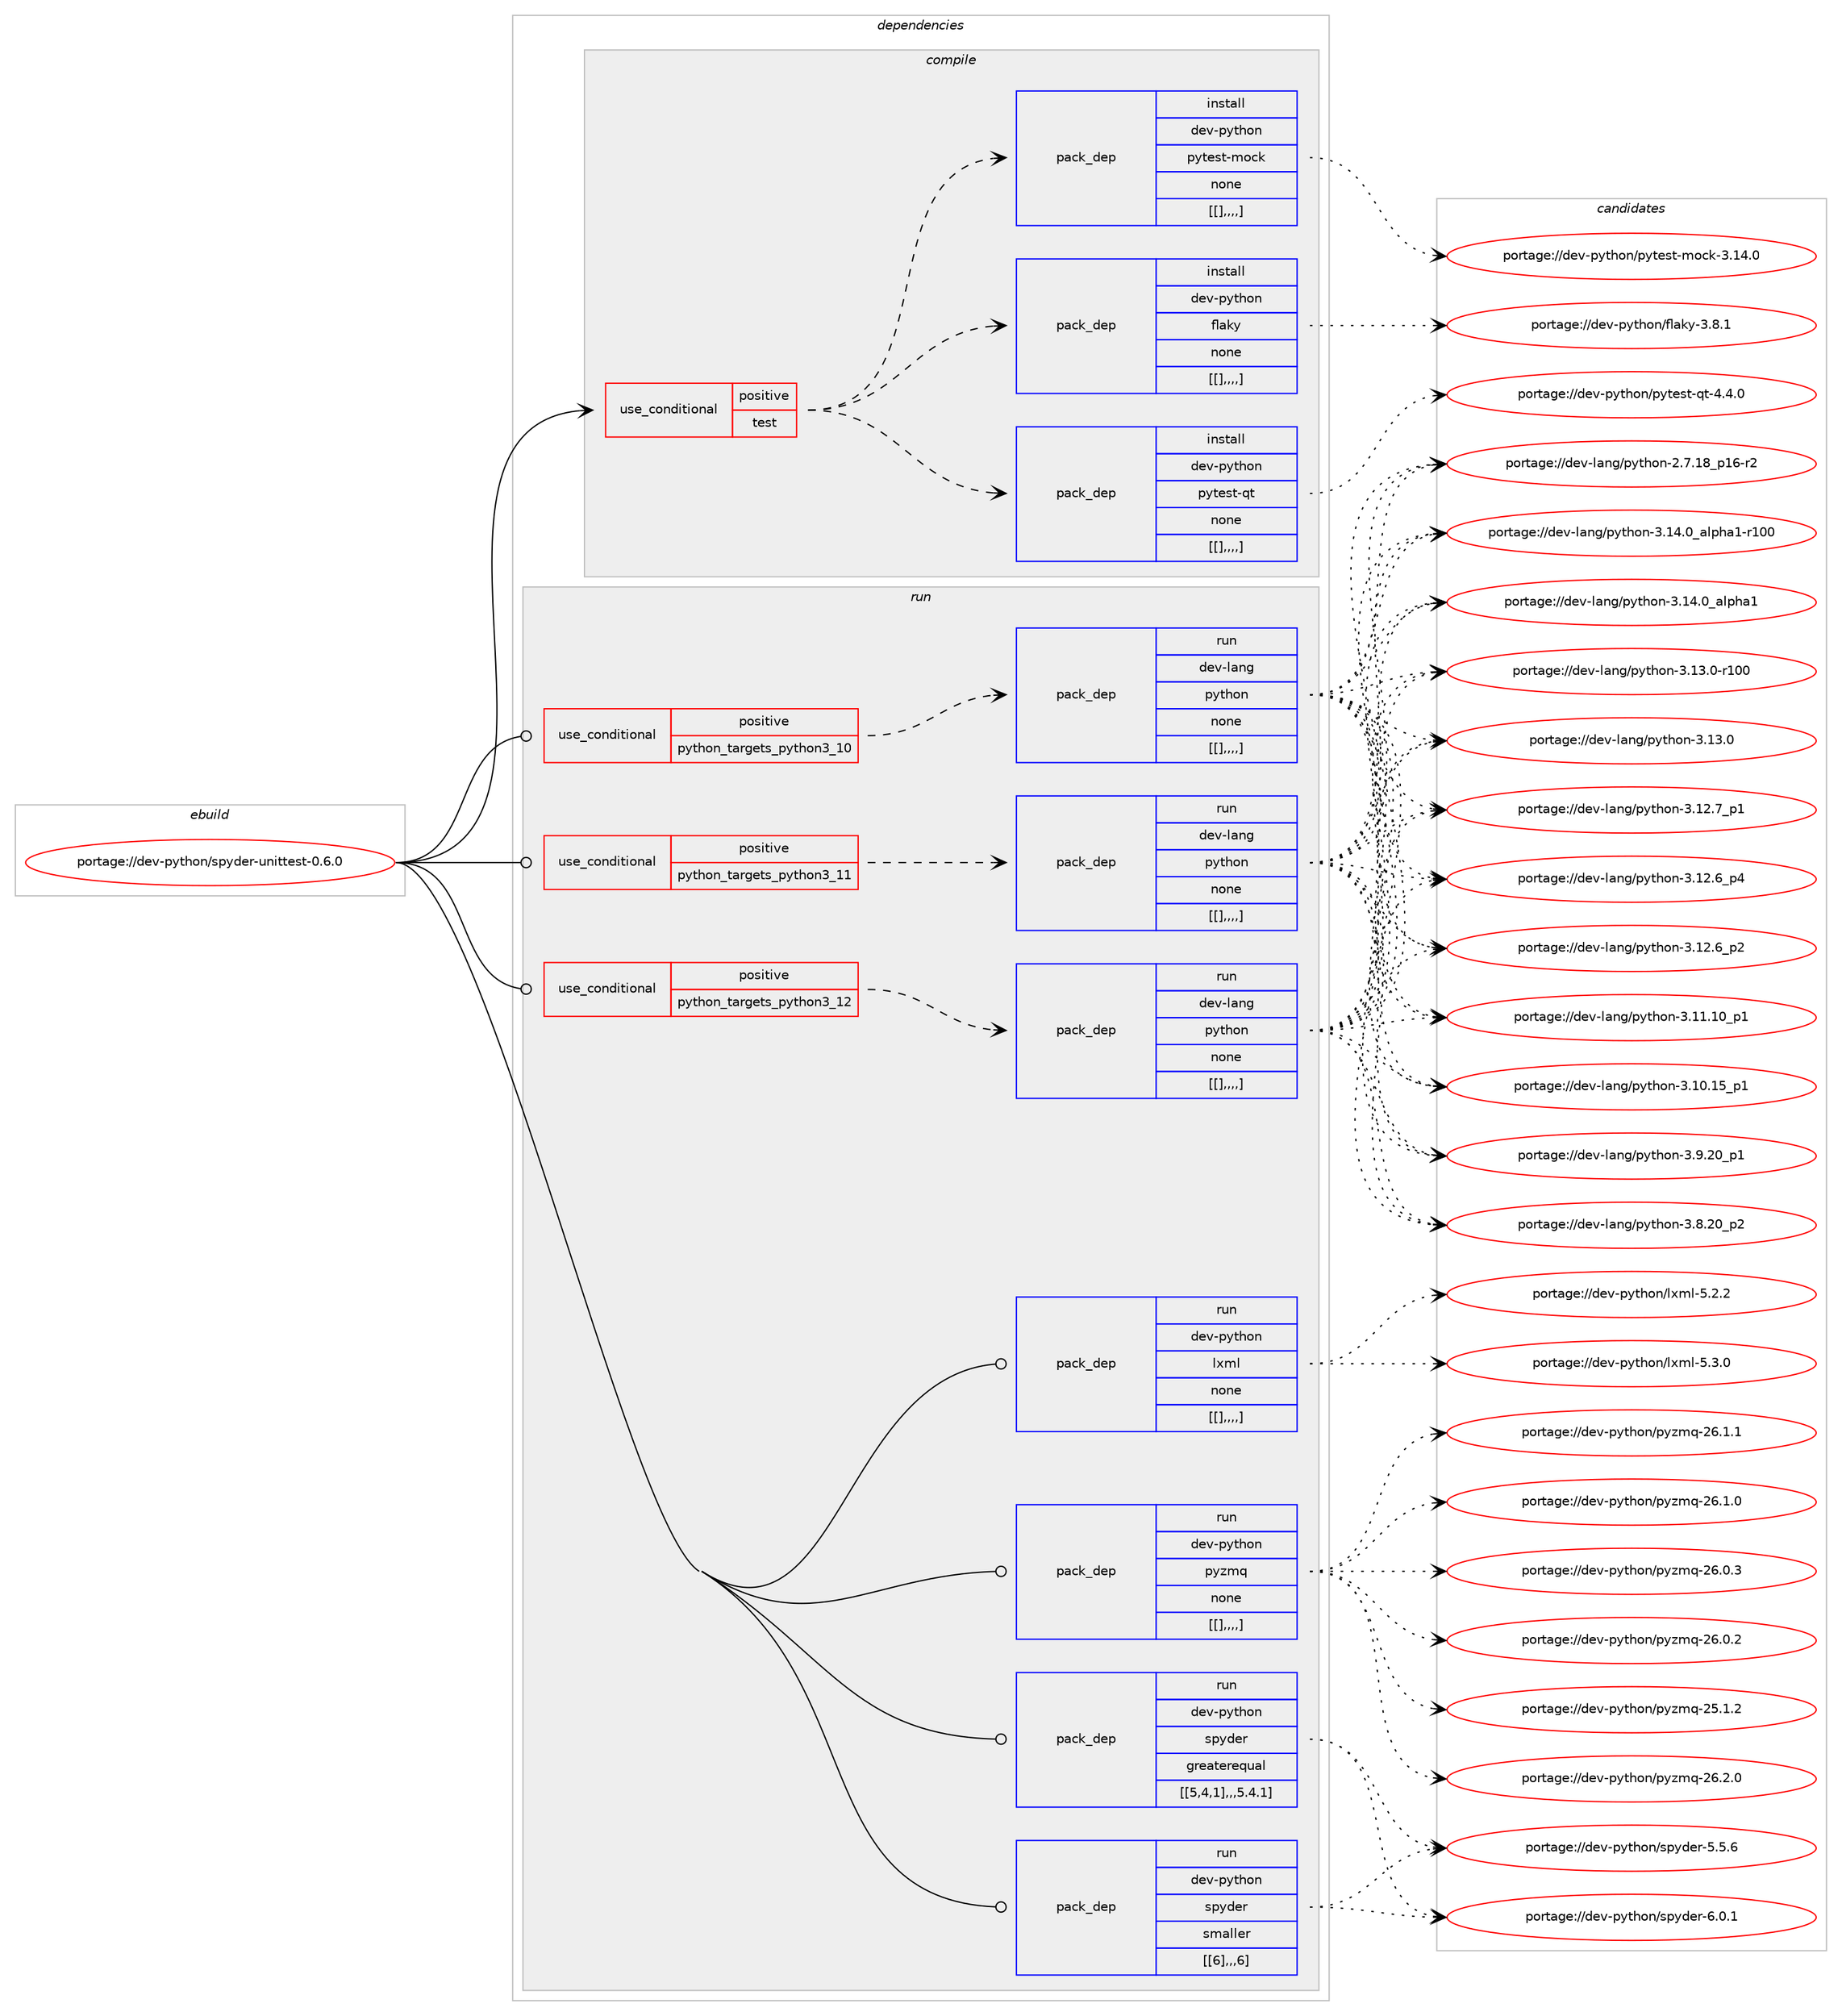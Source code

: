 digraph prolog {

# *************
# Graph options
# *************

newrank=true;
concentrate=true;
compound=true;
graph [rankdir=LR,fontname=Helvetica,fontsize=10,ranksep=1.5];#, ranksep=2.5, nodesep=0.2];
edge  [arrowhead=vee];
node  [fontname=Helvetica,fontsize=10];

# **********
# The ebuild
# **********

subgraph cluster_leftcol {
color=gray;
label=<<i>ebuild</i>>;
id [label="portage://dev-python/spyder-unittest-0.6.0", color=red, width=4, href="../dev-python/spyder-unittest-0.6.0.svg"];
}

# ****************
# The dependencies
# ****************

subgraph cluster_midcol {
color=gray;
label=<<i>dependencies</i>>;
subgraph cluster_compile {
fillcolor="#eeeeee";
style=filled;
label=<<i>compile</i>>;
subgraph cond42882 {
dependency171512 [label=<<TABLE BORDER="0" CELLBORDER="1" CELLSPACING="0" CELLPADDING="4"><TR><TD ROWSPAN="3" CELLPADDING="10">use_conditional</TD></TR><TR><TD>positive</TD></TR><TR><TD>test</TD></TR></TABLE>>, shape=none, color=red];
subgraph pack127284 {
dependency171567 [label=<<TABLE BORDER="0" CELLBORDER="1" CELLSPACING="0" CELLPADDING="4" WIDTH="220"><TR><TD ROWSPAN="6" CELLPADDING="30">pack_dep</TD></TR><TR><TD WIDTH="110">install</TD></TR><TR><TD>dev-python</TD></TR><TR><TD>flaky</TD></TR><TR><TD>none</TD></TR><TR><TD>[[],,,,]</TD></TR></TABLE>>, shape=none, color=blue];
}
dependency171512:e -> dependency171567:w [weight=20,style="dashed",arrowhead="vee"];
subgraph pack127318 {
dependency171572 [label=<<TABLE BORDER="0" CELLBORDER="1" CELLSPACING="0" CELLPADDING="4" WIDTH="220"><TR><TD ROWSPAN="6" CELLPADDING="30">pack_dep</TD></TR><TR><TD WIDTH="110">install</TD></TR><TR><TD>dev-python</TD></TR><TR><TD>pytest-mock</TD></TR><TR><TD>none</TD></TR><TR><TD>[[],,,,]</TD></TR></TABLE>>, shape=none, color=blue];
}
dependency171512:e -> dependency171572:w [weight=20,style="dashed",arrowhead="vee"];
subgraph pack127331 {
dependency171644 [label=<<TABLE BORDER="0" CELLBORDER="1" CELLSPACING="0" CELLPADDING="4" WIDTH="220"><TR><TD ROWSPAN="6" CELLPADDING="30">pack_dep</TD></TR><TR><TD WIDTH="110">install</TD></TR><TR><TD>dev-python</TD></TR><TR><TD>pytest-qt</TD></TR><TR><TD>none</TD></TR><TR><TD>[[],,,,]</TD></TR></TABLE>>, shape=none, color=blue];
}
dependency171512:e -> dependency171644:w [weight=20,style="dashed",arrowhead="vee"];
}
id:e -> dependency171512:w [weight=20,style="solid",arrowhead="vee"];
}
subgraph cluster_compileandrun {
fillcolor="#eeeeee";
style=filled;
label=<<i>compile and run</i>>;
}
subgraph cluster_run {
fillcolor="#eeeeee";
style=filled;
label=<<i>run</i>>;
subgraph cond42948 {
dependency171649 [label=<<TABLE BORDER="0" CELLBORDER="1" CELLSPACING="0" CELLPADDING="4"><TR><TD ROWSPAN="3" CELLPADDING="10">use_conditional</TD></TR><TR><TD>positive</TD></TR><TR><TD>python_targets_python3_10</TD></TR></TABLE>>, shape=none, color=red];
subgraph pack127370 {
dependency171652 [label=<<TABLE BORDER="0" CELLBORDER="1" CELLSPACING="0" CELLPADDING="4" WIDTH="220"><TR><TD ROWSPAN="6" CELLPADDING="30">pack_dep</TD></TR><TR><TD WIDTH="110">run</TD></TR><TR><TD>dev-lang</TD></TR><TR><TD>python</TD></TR><TR><TD>none</TD></TR><TR><TD>[[],,,,]</TD></TR></TABLE>>, shape=none, color=blue];
}
dependency171649:e -> dependency171652:w [weight=20,style="dashed",arrowhead="vee"];
}
id:e -> dependency171649:w [weight=20,style="solid",arrowhead="odot"];
subgraph cond42954 {
dependency171690 [label=<<TABLE BORDER="0" CELLBORDER="1" CELLSPACING="0" CELLPADDING="4"><TR><TD ROWSPAN="3" CELLPADDING="10">use_conditional</TD></TR><TR><TD>positive</TD></TR><TR><TD>python_targets_python3_11</TD></TR></TABLE>>, shape=none, color=red];
subgraph pack127409 {
dependency171744 [label=<<TABLE BORDER="0" CELLBORDER="1" CELLSPACING="0" CELLPADDING="4" WIDTH="220"><TR><TD ROWSPAN="6" CELLPADDING="30">pack_dep</TD></TR><TR><TD WIDTH="110">run</TD></TR><TR><TD>dev-lang</TD></TR><TR><TD>python</TD></TR><TR><TD>none</TD></TR><TR><TD>[[],,,,]</TD></TR></TABLE>>, shape=none, color=blue];
}
dependency171690:e -> dependency171744:w [weight=20,style="dashed",arrowhead="vee"];
}
id:e -> dependency171690:w [weight=20,style="solid",arrowhead="odot"];
subgraph cond42984 {
dependency171770 [label=<<TABLE BORDER="0" CELLBORDER="1" CELLSPACING="0" CELLPADDING="4"><TR><TD ROWSPAN="3" CELLPADDING="10">use_conditional</TD></TR><TR><TD>positive</TD></TR><TR><TD>python_targets_python3_12</TD></TR></TABLE>>, shape=none, color=red];
subgraph pack127444 {
dependency171828 [label=<<TABLE BORDER="0" CELLBORDER="1" CELLSPACING="0" CELLPADDING="4" WIDTH="220"><TR><TD ROWSPAN="6" CELLPADDING="30">pack_dep</TD></TR><TR><TD WIDTH="110">run</TD></TR><TR><TD>dev-lang</TD></TR><TR><TD>python</TD></TR><TR><TD>none</TD></TR><TR><TD>[[],,,,]</TD></TR></TABLE>>, shape=none, color=blue];
}
dependency171770:e -> dependency171828:w [weight=20,style="dashed",arrowhead="vee"];
}
id:e -> dependency171770:w [weight=20,style="solid",arrowhead="odot"];
subgraph pack127491 {
dependency171861 [label=<<TABLE BORDER="0" CELLBORDER="1" CELLSPACING="0" CELLPADDING="4" WIDTH="220"><TR><TD ROWSPAN="6" CELLPADDING="30">pack_dep</TD></TR><TR><TD WIDTH="110">run</TD></TR><TR><TD>dev-python</TD></TR><TR><TD>lxml</TD></TR><TR><TD>none</TD></TR><TR><TD>[[],,,,]</TD></TR></TABLE>>, shape=none, color=blue];
}
id:e -> dependency171861:w [weight=20,style="solid",arrowhead="odot"];
subgraph pack127506 {
dependency171914 [label=<<TABLE BORDER="0" CELLBORDER="1" CELLSPACING="0" CELLPADDING="4" WIDTH="220"><TR><TD ROWSPAN="6" CELLPADDING="30">pack_dep</TD></TR><TR><TD WIDTH="110">run</TD></TR><TR><TD>dev-python</TD></TR><TR><TD>pyzmq</TD></TR><TR><TD>none</TD></TR><TR><TD>[[],,,,]</TD></TR></TABLE>>, shape=none, color=blue];
}
id:e -> dependency171914:w [weight=20,style="solid",arrowhead="odot"];
subgraph pack127556 {
dependency171964 [label=<<TABLE BORDER="0" CELLBORDER="1" CELLSPACING="0" CELLPADDING="4" WIDTH="220"><TR><TD ROWSPAN="6" CELLPADDING="30">pack_dep</TD></TR><TR><TD WIDTH="110">run</TD></TR><TR><TD>dev-python</TD></TR><TR><TD>spyder</TD></TR><TR><TD>greaterequal</TD></TR><TR><TD>[[5,4,1],,,5.4.1]</TD></TR></TABLE>>, shape=none, color=blue];
}
id:e -> dependency171964:w [weight=20,style="solid",arrowhead="odot"];
subgraph pack127572 {
dependency172084 [label=<<TABLE BORDER="0" CELLBORDER="1" CELLSPACING="0" CELLPADDING="4" WIDTH="220"><TR><TD ROWSPAN="6" CELLPADDING="30">pack_dep</TD></TR><TR><TD WIDTH="110">run</TD></TR><TR><TD>dev-python</TD></TR><TR><TD>spyder</TD></TR><TR><TD>smaller</TD></TR><TR><TD>[[6],,,6]</TD></TR></TABLE>>, shape=none, color=blue];
}
id:e -> dependency172084:w [weight=20,style="solid",arrowhead="odot"];
}
}

# **************
# The candidates
# **************

subgraph cluster_choices {
rank=same;
color=gray;
label=<<i>candidates</i>>;

subgraph choice127344 {
color=black;
nodesep=1;
choice100101118451121211161041111104710210897107121455146564649 [label="portage://dev-python/flaky-3.8.1", color=red, width=4,href="../dev-python/flaky-3.8.1.svg"];
dependency171567:e -> choice100101118451121211161041111104710210897107121455146564649:w [style=dotted,weight="100"];
}
subgraph choice127346 {
color=black;
nodesep=1;
choice1001011184511212111610411111047112121116101115116451091119910745514649524648 [label="portage://dev-python/pytest-mock-3.14.0", color=red, width=4,href="../dev-python/pytest-mock-3.14.0.svg"];
dependency171572:e -> choice1001011184511212111610411111047112121116101115116451091119910745514649524648:w [style=dotted,weight="100"];
}
subgraph choice127351 {
color=black;
nodesep=1;
choice100101118451121211161041111104711212111610111511645113116455246524648 [label="portage://dev-python/pytest-qt-4.4.0", color=red, width=4,href="../dev-python/pytest-qt-4.4.0.svg"];
dependency171644:e -> choice100101118451121211161041111104711212111610111511645113116455246524648:w [style=dotted,weight="100"];
}
subgraph choice127352 {
color=black;
nodesep=1;
choice100101118451089711010347112121116104111110455146495246489597108112104974945114494848 [label="portage://dev-lang/python-3.14.0_alpha1-r100", color=red, width=4,href="../dev-lang/python-3.14.0_alpha1-r100.svg"];
choice1001011184510897110103471121211161041111104551464952464895971081121049749 [label="portage://dev-lang/python-3.14.0_alpha1", color=red, width=4,href="../dev-lang/python-3.14.0_alpha1.svg"];
choice1001011184510897110103471121211161041111104551464951464845114494848 [label="portage://dev-lang/python-3.13.0-r100", color=red, width=4,href="../dev-lang/python-3.13.0-r100.svg"];
choice10010111845108971101034711212111610411111045514649514648 [label="portage://dev-lang/python-3.13.0", color=red, width=4,href="../dev-lang/python-3.13.0.svg"];
choice100101118451089711010347112121116104111110455146495046559511249 [label="portage://dev-lang/python-3.12.7_p1", color=red, width=4,href="../dev-lang/python-3.12.7_p1.svg"];
choice100101118451089711010347112121116104111110455146495046549511252 [label="portage://dev-lang/python-3.12.6_p4", color=red, width=4,href="../dev-lang/python-3.12.6_p4.svg"];
choice100101118451089711010347112121116104111110455146495046549511250 [label="portage://dev-lang/python-3.12.6_p2", color=red, width=4,href="../dev-lang/python-3.12.6_p2.svg"];
choice10010111845108971101034711212111610411111045514649494649489511249 [label="portage://dev-lang/python-3.11.10_p1", color=red, width=4,href="../dev-lang/python-3.11.10_p1.svg"];
choice10010111845108971101034711212111610411111045514649484649539511249 [label="portage://dev-lang/python-3.10.15_p1", color=red, width=4,href="../dev-lang/python-3.10.15_p1.svg"];
choice100101118451089711010347112121116104111110455146574650489511249 [label="portage://dev-lang/python-3.9.20_p1", color=red, width=4,href="../dev-lang/python-3.9.20_p1.svg"];
choice100101118451089711010347112121116104111110455146564650489511250 [label="portage://dev-lang/python-3.8.20_p2", color=red, width=4,href="../dev-lang/python-3.8.20_p2.svg"];
choice100101118451089711010347112121116104111110455046554649569511249544511450 [label="portage://dev-lang/python-2.7.18_p16-r2", color=red, width=4,href="../dev-lang/python-2.7.18_p16-r2.svg"];
dependency171652:e -> choice100101118451089711010347112121116104111110455146495246489597108112104974945114494848:w [style=dotted,weight="100"];
dependency171652:e -> choice1001011184510897110103471121211161041111104551464952464895971081121049749:w [style=dotted,weight="100"];
dependency171652:e -> choice1001011184510897110103471121211161041111104551464951464845114494848:w [style=dotted,weight="100"];
dependency171652:e -> choice10010111845108971101034711212111610411111045514649514648:w [style=dotted,weight="100"];
dependency171652:e -> choice100101118451089711010347112121116104111110455146495046559511249:w [style=dotted,weight="100"];
dependency171652:e -> choice100101118451089711010347112121116104111110455146495046549511252:w [style=dotted,weight="100"];
dependency171652:e -> choice100101118451089711010347112121116104111110455146495046549511250:w [style=dotted,weight="100"];
dependency171652:e -> choice10010111845108971101034711212111610411111045514649494649489511249:w [style=dotted,weight="100"];
dependency171652:e -> choice10010111845108971101034711212111610411111045514649484649539511249:w [style=dotted,weight="100"];
dependency171652:e -> choice100101118451089711010347112121116104111110455146574650489511249:w [style=dotted,weight="100"];
dependency171652:e -> choice100101118451089711010347112121116104111110455146564650489511250:w [style=dotted,weight="100"];
dependency171652:e -> choice100101118451089711010347112121116104111110455046554649569511249544511450:w [style=dotted,weight="100"];
}
subgraph choice127360 {
color=black;
nodesep=1;
choice100101118451089711010347112121116104111110455146495246489597108112104974945114494848 [label="portage://dev-lang/python-3.14.0_alpha1-r100", color=red, width=4,href="../dev-lang/python-3.14.0_alpha1-r100.svg"];
choice1001011184510897110103471121211161041111104551464952464895971081121049749 [label="portage://dev-lang/python-3.14.0_alpha1", color=red, width=4,href="../dev-lang/python-3.14.0_alpha1.svg"];
choice1001011184510897110103471121211161041111104551464951464845114494848 [label="portage://dev-lang/python-3.13.0-r100", color=red, width=4,href="../dev-lang/python-3.13.0-r100.svg"];
choice10010111845108971101034711212111610411111045514649514648 [label="portage://dev-lang/python-3.13.0", color=red, width=4,href="../dev-lang/python-3.13.0.svg"];
choice100101118451089711010347112121116104111110455146495046559511249 [label="portage://dev-lang/python-3.12.7_p1", color=red, width=4,href="../dev-lang/python-3.12.7_p1.svg"];
choice100101118451089711010347112121116104111110455146495046549511252 [label="portage://dev-lang/python-3.12.6_p4", color=red, width=4,href="../dev-lang/python-3.12.6_p4.svg"];
choice100101118451089711010347112121116104111110455146495046549511250 [label="portage://dev-lang/python-3.12.6_p2", color=red, width=4,href="../dev-lang/python-3.12.6_p2.svg"];
choice10010111845108971101034711212111610411111045514649494649489511249 [label="portage://dev-lang/python-3.11.10_p1", color=red, width=4,href="../dev-lang/python-3.11.10_p1.svg"];
choice10010111845108971101034711212111610411111045514649484649539511249 [label="portage://dev-lang/python-3.10.15_p1", color=red, width=4,href="../dev-lang/python-3.10.15_p1.svg"];
choice100101118451089711010347112121116104111110455146574650489511249 [label="portage://dev-lang/python-3.9.20_p1", color=red, width=4,href="../dev-lang/python-3.9.20_p1.svg"];
choice100101118451089711010347112121116104111110455146564650489511250 [label="portage://dev-lang/python-3.8.20_p2", color=red, width=4,href="../dev-lang/python-3.8.20_p2.svg"];
choice100101118451089711010347112121116104111110455046554649569511249544511450 [label="portage://dev-lang/python-2.7.18_p16-r2", color=red, width=4,href="../dev-lang/python-2.7.18_p16-r2.svg"];
dependency171744:e -> choice100101118451089711010347112121116104111110455146495246489597108112104974945114494848:w [style=dotted,weight="100"];
dependency171744:e -> choice1001011184510897110103471121211161041111104551464952464895971081121049749:w [style=dotted,weight="100"];
dependency171744:e -> choice1001011184510897110103471121211161041111104551464951464845114494848:w [style=dotted,weight="100"];
dependency171744:e -> choice10010111845108971101034711212111610411111045514649514648:w [style=dotted,weight="100"];
dependency171744:e -> choice100101118451089711010347112121116104111110455146495046559511249:w [style=dotted,weight="100"];
dependency171744:e -> choice100101118451089711010347112121116104111110455146495046549511252:w [style=dotted,weight="100"];
dependency171744:e -> choice100101118451089711010347112121116104111110455146495046549511250:w [style=dotted,weight="100"];
dependency171744:e -> choice10010111845108971101034711212111610411111045514649494649489511249:w [style=dotted,weight="100"];
dependency171744:e -> choice10010111845108971101034711212111610411111045514649484649539511249:w [style=dotted,weight="100"];
dependency171744:e -> choice100101118451089711010347112121116104111110455146574650489511249:w [style=dotted,weight="100"];
dependency171744:e -> choice100101118451089711010347112121116104111110455146564650489511250:w [style=dotted,weight="100"];
dependency171744:e -> choice100101118451089711010347112121116104111110455046554649569511249544511450:w [style=dotted,weight="100"];
}
subgraph choice127366 {
color=black;
nodesep=1;
choice100101118451089711010347112121116104111110455146495246489597108112104974945114494848 [label="portage://dev-lang/python-3.14.0_alpha1-r100", color=red, width=4,href="../dev-lang/python-3.14.0_alpha1-r100.svg"];
choice1001011184510897110103471121211161041111104551464952464895971081121049749 [label="portage://dev-lang/python-3.14.0_alpha1", color=red, width=4,href="../dev-lang/python-3.14.0_alpha1.svg"];
choice1001011184510897110103471121211161041111104551464951464845114494848 [label="portage://dev-lang/python-3.13.0-r100", color=red, width=4,href="../dev-lang/python-3.13.0-r100.svg"];
choice10010111845108971101034711212111610411111045514649514648 [label="portage://dev-lang/python-3.13.0", color=red, width=4,href="../dev-lang/python-3.13.0.svg"];
choice100101118451089711010347112121116104111110455146495046559511249 [label="portage://dev-lang/python-3.12.7_p1", color=red, width=4,href="../dev-lang/python-3.12.7_p1.svg"];
choice100101118451089711010347112121116104111110455146495046549511252 [label="portage://dev-lang/python-3.12.6_p4", color=red, width=4,href="../dev-lang/python-3.12.6_p4.svg"];
choice100101118451089711010347112121116104111110455146495046549511250 [label="portage://dev-lang/python-3.12.6_p2", color=red, width=4,href="../dev-lang/python-3.12.6_p2.svg"];
choice10010111845108971101034711212111610411111045514649494649489511249 [label="portage://dev-lang/python-3.11.10_p1", color=red, width=4,href="../dev-lang/python-3.11.10_p1.svg"];
choice10010111845108971101034711212111610411111045514649484649539511249 [label="portage://dev-lang/python-3.10.15_p1", color=red, width=4,href="../dev-lang/python-3.10.15_p1.svg"];
choice100101118451089711010347112121116104111110455146574650489511249 [label="portage://dev-lang/python-3.9.20_p1", color=red, width=4,href="../dev-lang/python-3.9.20_p1.svg"];
choice100101118451089711010347112121116104111110455146564650489511250 [label="portage://dev-lang/python-3.8.20_p2", color=red, width=4,href="../dev-lang/python-3.8.20_p2.svg"];
choice100101118451089711010347112121116104111110455046554649569511249544511450 [label="portage://dev-lang/python-2.7.18_p16-r2", color=red, width=4,href="../dev-lang/python-2.7.18_p16-r2.svg"];
dependency171828:e -> choice100101118451089711010347112121116104111110455146495246489597108112104974945114494848:w [style=dotted,weight="100"];
dependency171828:e -> choice1001011184510897110103471121211161041111104551464952464895971081121049749:w [style=dotted,weight="100"];
dependency171828:e -> choice1001011184510897110103471121211161041111104551464951464845114494848:w [style=dotted,weight="100"];
dependency171828:e -> choice10010111845108971101034711212111610411111045514649514648:w [style=dotted,weight="100"];
dependency171828:e -> choice100101118451089711010347112121116104111110455146495046559511249:w [style=dotted,weight="100"];
dependency171828:e -> choice100101118451089711010347112121116104111110455146495046549511252:w [style=dotted,weight="100"];
dependency171828:e -> choice100101118451089711010347112121116104111110455146495046549511250:w [style=dotted,weight="100"];
dependency171828:e -> choice10010111845108971101034711212111610411111045514649494649489511249:w [style=dotted,weight="100"];
dependency171828:e -> choice10010111845108971101034711212111610411111045514649484649539511249:w [style=dotted,weight="100"];
dependency171828:e -> choice100101118451089711010347112121116104111110455146574650489511249:w [style=dotted,weight="100"];
dependency171828:e -> choice100101118451089711010347112121116104111110455146564650489511250:w [style=dotted,weight="100"];
dependency171828:e -> choice100101118451089711010347112121116104111110455046554649569511249544511450:w [style=dotted,weight="100"];
}
subgraph choice127396 {
color=black;
nodesep=1;
choice1001011184511212111610411111047108120109108455346514648 [label="portage://dev-python/lxml-5.3.0", color=red, width=4,href="../dev-python/lxml-5.3.0.svg"];
choice1001011184511212111610411111047108120109108455346504650 [label="portage://dev-python/lxml-5.2.2", color=red, width=4,href="../dev-python/lxml-5.2.2.svg"];
dependency171861:e -> choice1001011184511212111610411111047108120109108455346514648:w [style=dotted,weight="100"];
dependency171861:e -> choice1001011184511212111610411111047108120109108455346504650:w [style=dotted,weight="100"];
}
subgraph choice127398 {
color=black;
nodesep=1;
choice100101118451121211161041111104711212112210911345505446504648 [label="portage://dev-python/pyzmq-26.2.0", color=red, width=4,href="../dev-python/pyzmq-26.2.0.svg"];
choice100101118451121211161041111104711212112210911345505446494649 [label="portage://dev-python/pyzmq-26.1.1", color=red, width=4,href="../dev-python/pyzmq-26.1.1.svg"];
choice100101118451121211161041111104711212112210911345505446494648 [label="portage://dev-python/pyzmq-26.1.0", color=red, width=4,href="../dev-python/pyzmq-26.1.0.svg"];
choice100101118451121211161041111104711212112210911345505446484651 [label="portage://dev-python/pyzmq-26.0.3", color=red, width=4,href="../dev-python/pyzmq-26.0.3.svg"];
choice100101118451121211161041111104711212112210911345505446484650 [label="portage://dev-python/pyzmq-26.0.2", color=red, width=4,href="../dev-python/pyzmq-26.0.2.svg"];
choice100101118451121211161041111104711212112210911345505346494650 [label="portage://dev-python/pyzmq-25.1.2", color=red, width=4,href="../dev-python/pyzmq-25.1.2.svg"];
dependency171914:e -> choice100101118451121211161041111104711212112210911345505446504648:w [style=dotted,weight="100"];
dependency171914:e -> choice100101118451121211161041111104711212112210911345505446494649:w [style=dotted,weight="100"];
dependency171914:e -> choice100101118451121211161041111104711212112210911345505446494648:w [style=dotted,weight="100"];
dependency171914:e -> choice100101118451121211161041111104711212112210911345505446484651:w [style=dotted,weight="100"];
dependency171914:e -> choice100101118451121211161041111104711212112210911345505446484650:w [style=dotted,weight="100"];
dependency171914:e -> choice100101118451121211161041111104711212112210911345505346494650:w [style=dotted,weight="100"];
}
subgraph choice127403 {
color=black;
nodesep=1;
choice1001011184511212111610411111047115112121100101114455446484649 [label="portage://dev-python/spyder-6.0.1", color=red, width=4,href="../dev-python/spyder-6.0.1.svg"];
choice1001011184511212111610411111047115112121100101114455346534654 [label="portage://dev-python/spyder-5.5.6", color=red, width=4,href="../dev-python/spyder-5.5.6.svg"];
dependency171964:e -> choice1001011184511212111610411111047115112121100101114455446484649:w [style=dotted,weight="100"];
dependency171964:e -> choice1001011184511212111610411111047115112121100101114455346534654:w [style=dotted,weight="100"];
}
subgraph choice127405 {
color=black;
nodesep=1;
choice1001011184511212111610411111047115112121100101114455446484649 [label="portage://dev-python/spyder-6.0.1", color=red, width=4,href="../dev-python/spyder-6.0.1.svg"];
choice1001011184511212111610411111047115112121100101114455346534654 [label="portage://dev-python/spyder-5.5.6", color=red, width=4,href="../dev-python/spyder-5.5.6.svg"];
dependency172084:e -> choice1001011184511212111610411111047115112121100101114455446484649:w [style=dotted,weight="100"];
dependency172084:e -> choice1001011184511212111610411111047115112121100101114455346534654:w [style=dotted,weight="100"];
}
}

}

